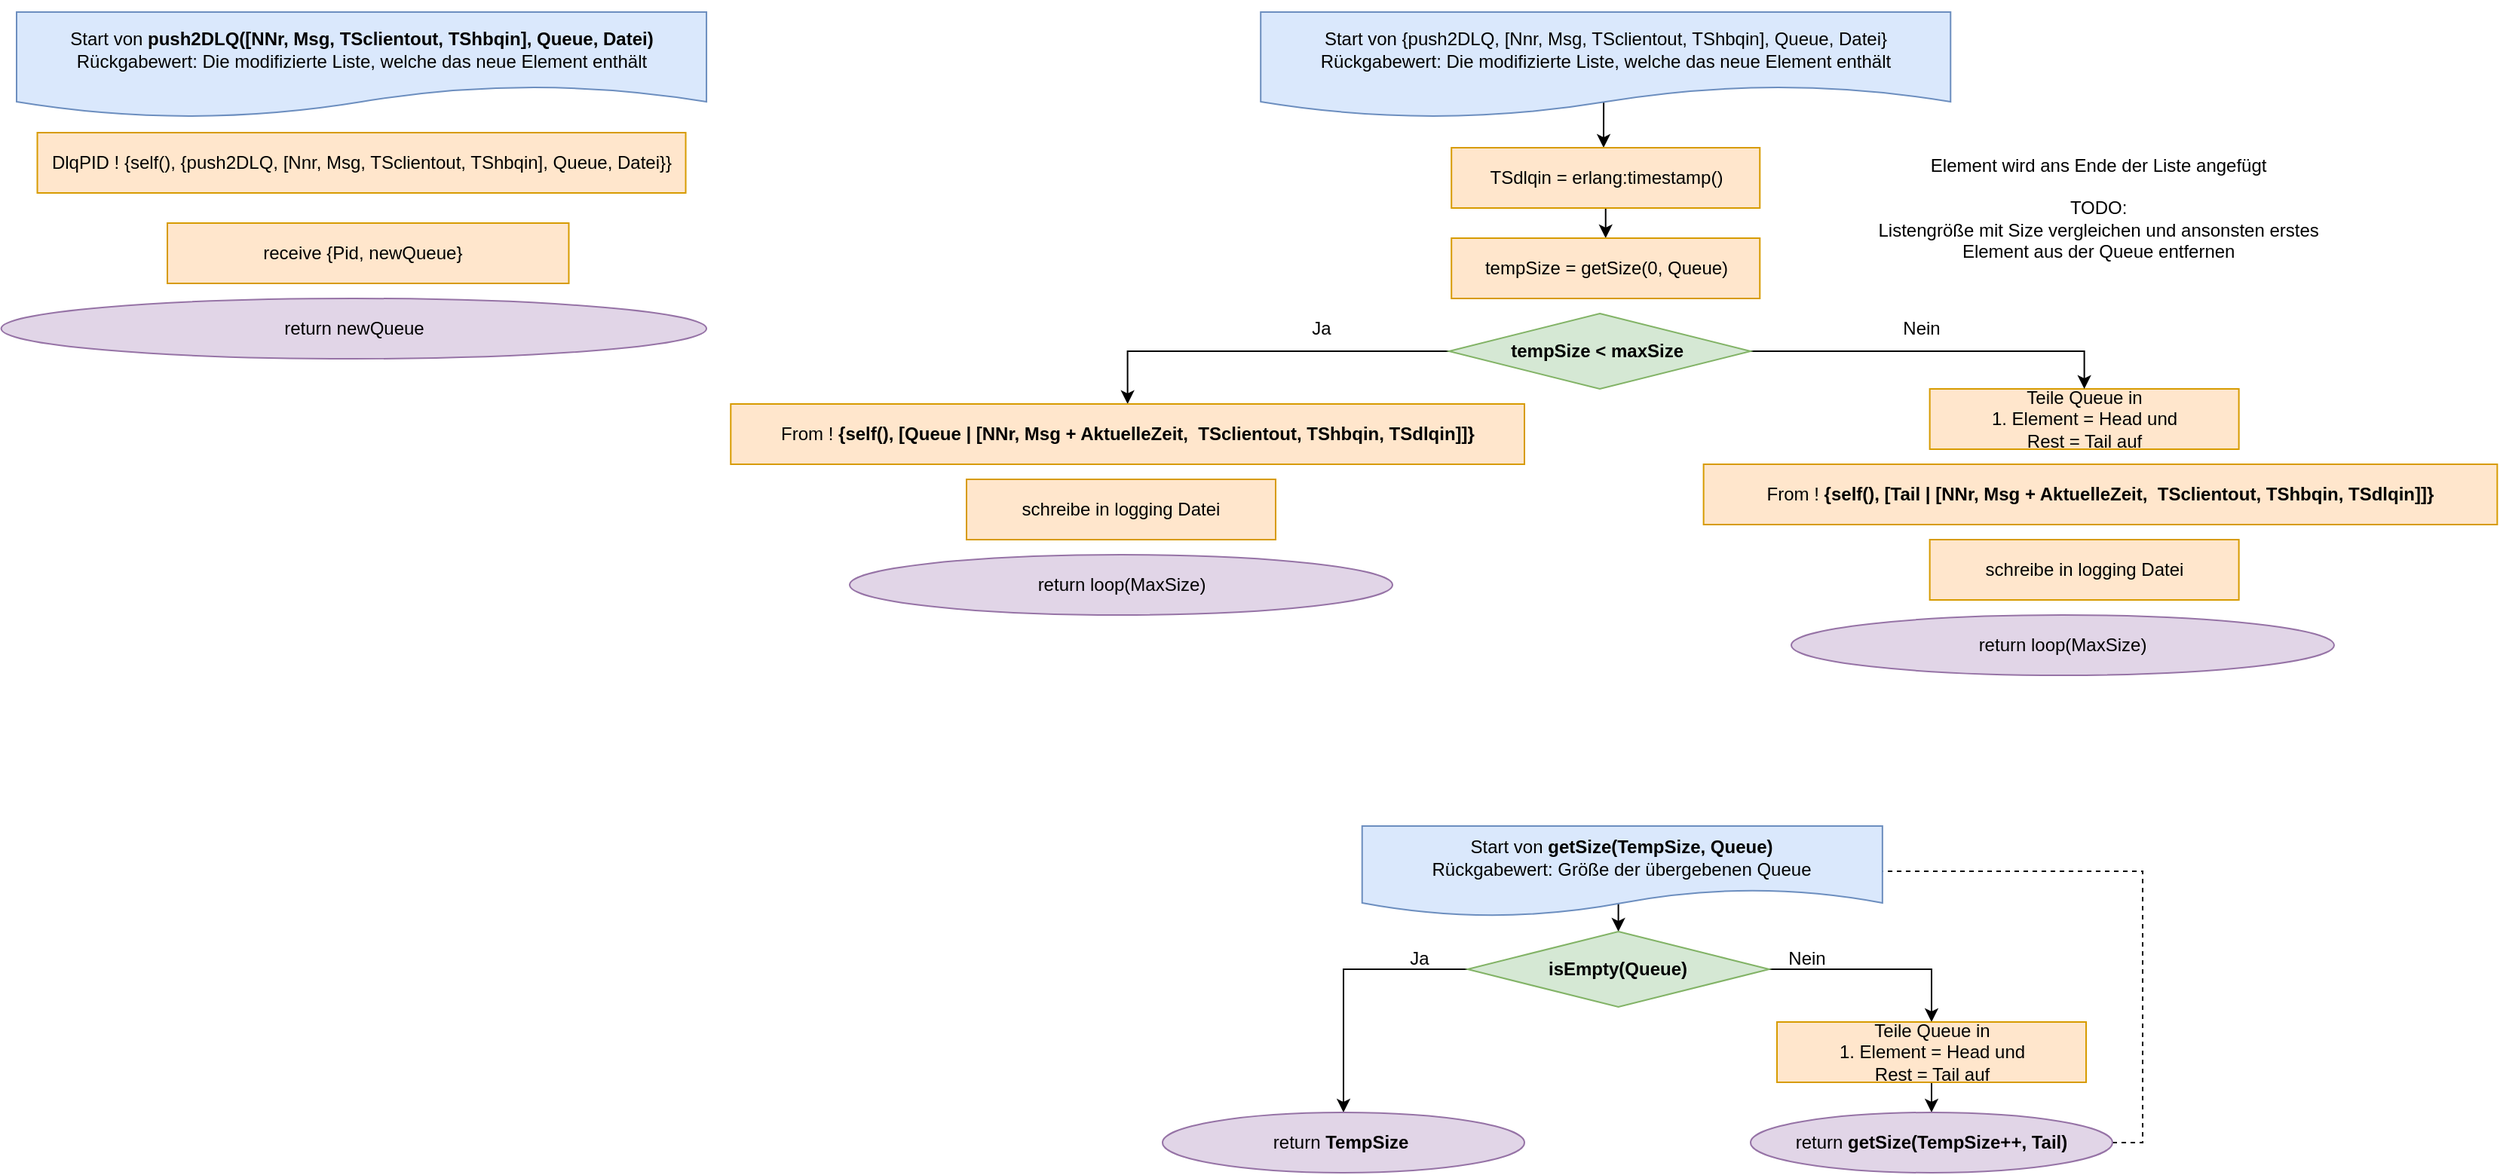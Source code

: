 <mxfile version="15.8.7" type="device"><diagram id="C5RBs43oDa-KdzZeNtuy" name="Page-1"><mxGraphModel dx="2211" dy="1123" grid="1" gridSize="10" guides="1" tooltips="1" connect="1" arrows="1" fold="1" page="1" pageScale="1" pageWidth="827" pageHeight="1169" math="0" shadow="0"><root><mxCell id="WIyWlLk6GJQsqaUBKTNV-0"/><mxCell id="WIyWlLk6GJQsqaUBKTNV-1" parent="WIyWlLk6GJQsqaUBKTNV-0"/><mxCell id="1SgMu8Af7HUufMrVUEjo-1" style="edgeStyle=orthogonalEdgeStyle;rounded=0;orthogonalLoop=1;jettySize=auto;html=1;exitX=0.5;exitY=0;exitDx=0;exitDy=0;" parent="WIyWlLk6GJQsqaUBKTNV-1" source="RlddpHbAyGk5wuKwECdA-0" edge="1"><mxGeometry relative="1" as="geometry"><Array as="points"><mxPoint x="342.65" y="50"/><mxPoint x="342.65" y="50"/></Array><mxPoint x="342.5" y="130.007" as="targetPoint"/></mxGeometry></mxCell><mxCell id="RlddpHbAyGk5wuKwECdA-0" value="Start von {push2DLQ, [Nnr, Msg, TSclientout, TShbqin], Queue, Datei}&lt;br&gt;Rückgabewert: Die modifizierte Liste, welche das neue Element enthält" style="shape=document;whiteSpace=wrap;html=1;boundedLbl=1;fillColor=#dae8fc;strokeColor=#6c8ebf;" parent="WIyWlLk6GJQsqaUBKTNV-1" vertex="1"><mxGeometry x="115.1" y="40" width="457.53" height="70" as="geometry"/></mxCell><mxCell id="qVk5Lb48RRkbQ2lrYv4r-40" style="edgeStyle=orthogonalEdgeStyle;rounded=0;orthogonalLoop=1;jettySize=auto;html=1;exitX=0.5;exitY=1;exitDx=0;exitDy=0;entryX=0.5;entryY=0;entryDx=0;entryDy=0;" parent="WIyWlLk6GJQsqaUBKTNV-1" source="CrBFzftgOQ0S_pDY9bDy-1" target="qVk5Lb48RRkbQ2lrYv4r-25" edge="1"><mxGeometry relative="1" as="geometry"/></mxCell><mxCell id="CrBFzftgOQ0S_pDY9bDy-1" value="TSdlqin = erlang:timestamp()" style="rounded=0;whiteSpace=wrap;html=1;fillColor=#ffe6cc;strokeColor=#d79b00;" parent="WIyWlLk6GJQsqaUBKTNV-1" vertex="1"><mxGeometry x="241.6" y="130" width="204.53" height="40" as="geometry"/></mxCell><mxCell id="CrBFzftgOQ0S_pDY9bDy-20" value="return loop(MaxSize)" style="ellipse;whiteSpace=wrap;html=1;rounded=0;fillColor=#e1d5e7;strokeColor=#9673a6;" parent="WIyWlLk6GJQsqaUBKTNV-1" vertex="1"><mxGeometry x="-157.5" y="400" width="360" height="40" as="geometry"/></mxCell><mxCell id="qVk5Lb48RRkbQ2lrYv4r-0" value="Element wird ans Ende der Liste angefügt&amp;nbsp;&lt;br&gt;&lt;br&gt;TODO:&amp;nbsp;&lt;br&gt;Listengröße mit Size vergleichen und ansonsten erstes&amp;nbsp;&lt;br&gt;Element aus der Queue entfernen&amp;nbsp;" style="text;html=1;align=center;verticalAlign=middle;resizable=0;points=[];autosize=1;strokeColor=none;fillColor=none;" parent="WIyWlLk6GJQsqaUBKTNV-1" vertex="1"><mxGeometry x="517" y="130" width="310" height="80" as="geometry"/></mxCell><mxCell id="qVk5Lb48RRkbQ2lrYv4r-4" style="edgeStyle=orthogonalEdgeStyle;rounded=0;orthogonalLoop=1;jettySize=auto;html=1;exitX=0.5;exitY=1;exitDx=0;exitDy=0;entryX=0.5;entryY=0;entryDx=0;entryDy=0;" parent="WIyWlLk6GJQsqaUBKTNV-1" target="qVk5Lb48RRkbQ2lrYv4r-7" edge="1"><mxGeometry relative="1" as="geometry"><mxPoint x="350.81" y="630" as="sourcePoint"/></mxGeometry></mxCell><mxCell id="qVk5Lb48RRkbQ2lrYv4r-5" style="edgeStyle=orthogonalEdgeStyle;rounded=0;orthogonalLoop=1;jettySize=auto;html=1;exitX=1;exitY=0.5;exitDx=0;exitDy=0;entryX=0.5;entryY=0;entryDx=0;entryDy=0;" parent="WIyWlLk6GJQsqaUBKTNV-1" source="qVk5Lb48RRkbQ2lrYv4r-7" target="qVk5Lb48RRkbQ2lrYv4r-10" edge="1"><mxGeometry relative="1" as="geometry"/></mxCell><mxCell id="qVk5Lb48RRkbQ2lrYv4r-20" style="edgeStyle=orthogonalEdgeStyle;rounded=0;orthogonalLoop=1;jettySize=auto;html=1;exitX=0;exitY=0.5;exitDx=0;exitDy=0;entryX=0.5;entryY=0;entryDx=0;entryDy=0;" parent="WIyWlLk6GJQsqaUBKTNV-1" source="qVk5Lb48RRkbQ2lrYv4r-7" target="qVk5Lb48RRkbQ2lrYv4r-8" edge="1"><mxGeometry relative="1" as="geometry"><mxPoint x="170" y="710" as="targetPoint"/></mxGeometry></mxCell><mxCell id="qVk5Lb48RRkbQ2lrYv4r-7" value="isEmpty(Queue)" style="rhombus;whiteSpace=wrap;html=1;rounded=0;fillColor=#d5e8d4;strokeColor=#82b366;fontStyle=1" parent="WIyWlLk6GJQsqaUBKTNV-1" vertex="1"><mxGeometry x="252.31" y="650" width="200" height="50" as="geometry"/></mxCell><mxCell id="qVk5Lb48RRkbQ2lrYv4r-8" value="return &lt;b&gt;TempSize&amp;nbsp;&lt;/b&gt;" style="ellipse;whiteSpace=wrap;html=1;rounded=0;fillColor=#e1d5e7;strokeColor=#9673a6;" parent="WIyWlLk6GJQsqaUBKTNV-1" vertex="1"><mxGeometry x="50.0" y="770" width="240" height="40" as="geometry"/></mxCell><mxCell id="qVk5Lb48RRkbQ2lrYv4r-9" style="edgeStyle=orthogonalEdgeStyle;rounded=0;orthogonalLoop=1;jettySize=auto;html=1;exitX=0.5;exitY=1;exitDx=0;exitDy=0;entryX=0.5;entryY=0;entryDx=0;entryDy=0;" parent="WIyWlLk6GJQsqaUBKTNV-1" source="qVk5Lb48RRkbQ2lrYv4r-10" target="qVk5Lb48RRkbQ2lrYv4r-12" edge="1"><mxGeometry relative="1" as="geometry"/></mxCell><mxCell id="qVk5Lb48RRkbQ2lrYv4r-10" value="Teile Queue in&lt;br&gt;1. Element = Head und&lt;br&gt;Rest = Tail auf" style="rounded=0;whiteSpace=wrap;html=1;fillColor=#ffe6cc;strokeColor=#d79b00;" parent="WIyWlLk6GJQsqaUBKTNV-1" vertex="1"><mxGeometry x="457.5" y="710" width="205" height="40" as="geometry"/></mxCell><mxCell id="qVk5Lb48RRkbQ2lrYv4r-11" style="edgeStyle=orthogonalEdgeStyle;rounded=0;orthogonalLoop=1;jettySize=auto;html=1;exitX=1;exitY=0.5;exitDx=0;exitDy=0;entryX=1;entryY=0.5;entryDx=0;entryDy=0;dashed=1;endArrow=none;endFill=0;" parent="WIyWlLk6GJQsqaUBKTNV-1" source="qVk5Lb48RRkbQ2lrYv4r-12" target="qVk5Lb48RRkbQ2lrYv4r-15" edge="1"><mxGeometry relative="1" as="geometry"/></mxCell><mxCell id="qVk5Lb48RRkbQ2lrYv4r-12" value="return &lt;b&gt;getSize(TempSize++, Tail)&lt;/b&gt;" style="ellipse;whiteSpace=wrap;html=1;rounded=0;fillColor=#e1d5e7;strokeColor=#9673a6;" parent="WIyWlLk6GJQsqaUBKTNV-1" vertex="1"><mxGeometry x="440" y="770" width="240" height="40" as="geometry"/></mxCell><mxCell id="qVk5Lb48RRkbQ2lrYv4r-13" value="Nein" style="text;html=1;align=center;verticalAlign=middle;resizable=0;points=[];autosize=1;strokeColor=none;fillColor=none;" parent="WIyWlLk6GJQsqaUBKTNV-1" vertex="1"><mxGeometry x="457.37" y="658" width="40" height="20" as="geometry"/></mxCell><mxCell id="qVk5Lb48RRkbQ2lrYv4r-14" value="Ja" style="text;html=1;align=center;verticalAlign=middle;resizable=0;points=[];autosize=1;strokeColor=none;fillColor=none;" parent="WIyWlLk6GJQsqaUBKTNV-1" vertex="1"><mxGeometry x="205.12" y="658" width="30" height="20" as="geometry"/></mxCell><mxCell id="qVk5Lb48RRkbQ2lrYv4r-15" value="Start von &lt;b&gt;getSize(TempSize, Queue)&lt;/b&gt;&lt;br&gt;Rückgabewert: Größe der übergebenen Queue" style="shape=document;whiteSpace=wrap;html=1;boundedLbl=1;fillColor=#dae8fc;strokeColor=#6c8ebf;" parent="WIyWlLk6GJQsqaUBKTNV-1" vertex="1"><mxGeometry x="182.37" y="580" width="345.06" height="60" as="geometry"/></mxCell><mxCell id="qVk5Lb48RRkbQ2lrYv4r-25" value="tempSize = getSize(0, Queue)" style="rounded=0;whiteSpace=wrap;html=1;fillColor=#ffe6cc;strokeColor=#d79b00;" parent="WIyWlLk6GJQsqaUBKTNV-1" vertex="1"><mxGeometry x="241.6" y="190" width="204.53" height="40" as="geometry"/></mxCell><mxCell id="qVk5Lb48RRkbQ2lrYv4r-26" value="Teile Queue in&lt;br&gt;1. Element = Head und&lt;br&gt;Rest = Tail auf" style="rounded=0;whiteSpace=wrap;html=1;fillColor=#ffe6cc;strokeColor=#d79b00;" parent="WIyWlLk6GJQsqaUBKTNV-1" vertex="1"><mxGeometry x="558.82" y="290" width="205" height="40" as="geometry"/></mxCell><mxCell id="6fS4ZqIH22SqP3B-wzQV-9" style="edgeStyle=orthogonalEdgeStyle;rounded=0;orthogonalLoop=1;jettySize=auto;html=1;exitX=1;exitY=0.5;exitDx=0;exitDy=0;entryX=0.5;entryY=0;entryDx=0;entryDy=0;" parent="WIyWlLk6GJQsqaUBKTNV-1" source="qVk5Lb48RRkbQ2lrYv4r-28" target="qVk5Lb48RRkbQ2lrYv4r-26" edge="1"><mxGeometry relative="1" as="geometry"/></mxCell><mxCell id="fHHTHfqxL1TjuP7j_xYP-1" style="edgeStyle=orthogonalEdgeStyle;rounded=0;orthogonalLoop=1;jettySize=auto;html=1;exitX=0;exitY=0.5;exitDx=0;exitDy=0;entryX=0.5;entryY=0;entryDx=0;entryDy=0;" edge="1" parent="WIyWlLk6GJQsqaUBKTNV-1" source="qVk5Lb48RRkbQ2lrYv4r-28" target="6fS4ZqIH22SqP3B-wzQV-5"><mxGeometry relative="1" as="geometry"/></mxCell><mxCell id="qVk5Lb48RRkbQ2lrYv4r-28" value="tempSize &amp;lt; maxSize&amp;nbsp;" style="rhombus;whiteSpace=wrap;html=1;rounded=0;fillColor=#d5e8d4;strokeColor=#82b366;fontStyle=1" parent="WIyWlLk6GJQsqaUBKTNV-1" vertex="1"><mxGeometry x="240.0" y="240" width="200" height="50" as="geometry"/></mxCell><mxCell id="qVk5Lb48RRkbQ2lrYv4r-34" value="Ja" style="text;html=1;align=center;verticalAlign=middle;resizable=0;points=[];autosize=1;strokeColor=none;fillColor=none;" parent="WIyWlLk6GJQsqaUBKTNV-1" vertex="1"><mxGeometry x="140" y="240" width="30" height="20" as="geometry"/></mxCell><mxCell id="qVk5Lb48RRkbQ2lrYv4r-35" value="Nein" style="text;html=1;align=center;verticalAlign=middle;resizable=0;points=[];autosize=1;strokeColor=none;fillColor=none;" parent="WIyWlLk6GJQsqaUBKTNV-1" vertex="1"><mxGeometry x="532.63" y="240" width="40" height="20" as="geometry"/></mxCell><mxCell id="zgpv6cG03eKGr1xj_AsK-1" value="schreibe in logging Datei" style="rounded=0;whiteSpace=wrap;html=1;fillColor=#ffe6cc;strokeColor=#d79b00;" parent="WIyWlLk6GJQsqaUBKTNV-1" vertex="1"><mxGeometry x="-80.0" y="350" width="205" height="40" as="geometry"/></mxCell><mxCell id="6fS4ZqIH22SqP3B-wzQV-0" value="Start von &lt;b&gt;push2DLQ([NNr, Msg, TSclientout, TShbqin], Queue, Datei)&lt;/b&gt;&lt;br&gt;Rückgabewert: Die modifizierte Liste, welche das neue Element enthält" style="shape=document;whiteSpace=wrap;html=1;boundedLbl=1;fillColor=#dae8fc;strokeColor=#6c8ebf;" parent="WIyWlLk6GJQsqaUBKTNV-1" vertex="1"><mxGeometry x="-710" y="40" width="457.53" height="70" as="geometry"/></mxCell><mxCell id="6fS4ZqIH22SqP3B-wzQV-1" value="DlqPID ! {self(), {push2DLQ, [Nnr, Msg, TSclientout, TShbqin], Queue, Datei}}" style="rounded=0;whiteSpace=wrap;html=1;fillColor=#ffe6cc;strokeColor=#d79b00;" parent="WIyWlLk6GJQsqaUBKTNV-1" vertex="1"><mxGeometry x="-696.24" y="120" width="430" height="40" as="geometry"/></mxCell><mxCell id="6fS4ZqIH22SqP3B-wzQV-2" value="return newQueue" style="ellipse;whiteSpace=wrap;html=1;rounded=0;fillColor=#e1d5e7;strokeColor=#9673a6;" parent="WIyWlLk6GJQsqaUBKTNV-1" vertex="1"><mxGeometry x="-720.2" y="230" width="467.73" height="40" as="geometry"/></mxCell><mxCell id="6fS4ZqIH22SqP3B-wzQV-3" value="receive {Pid, newQueue}&amp;nbsp;&amp;nbsp;" style="rounded=0;whiteSpace=wrap;html=1;fillColor=#ffe6cc;strokeColor=#d79b00;" parent="WIyWlLk6GJQsqaUBKTNV-1" vertex="1"><mxGeometry x="-610" y="180" width="266.24" height="40" as="geometry"/></mxCell><mxCell id="6fS4ZqIH22SqP3B-wzQV-5" value="From !&lt;b&gt;&amp;nbsp;{self(), [Queue | [NNr, Msg + AktuelleZeit,&amp;nbsp; TSclientout, TShbqin, TSdlqin]]}&lt;/b&gt;" style="rounded=0;whiteSpace=wrap;html=1;fillColor=#ffe6cc;strokeColor=#d79b00;" parent="WIyWlLk6GJQsqaUBKTNV-1" vertex="1"><mxGeometry x="-236.36" y="300" width="526.36" height="40" as="geometry"/></mxCell><mxCell id="6fS4ZqIH22SqP3B-wzQV-6" value="From !&lt;b&gt;&amp;nbsp;{self(), [Tail | [NNr, Msg + AktuelleZeit,&amp;nbsp; TSclientout, TShbqin, TSdlqin]]}&lt;/b&gt;" style="rounded=0;whiteSpace=wrap;html=1;fillColor=#ffe6cc;strokeColor=#d79b00;" parent="WIyWlLk6GJQsqaUBKTNV-1" vertex="1"><mxGeometry x="408.82" y="340" width="526.36" height="40" as="geometry"/></mxCell><mxCell id="6fS4ZqIH22SqP3B-wzQV-7" value="return loop(MaxSize)" style="ellipse;whiteSpace=wrap;html=1;rounded=0;fillColor=#e1d5e7;strokeColor=#9673a6;" parent="WIyWlLk6GJQsqaUBKTNV-1" vertex="1"><mxGeometry x="467" y="440" width="360" height="40" as="geometry"/></mxCell><mxCell id="fHHTHfqxL1TjuP7j_xYP-0" value="schreibe in logging Datei" style="rounded=0;whiteSpace=wrap;html=1;fillColor=#ffe6cc;strokeColor=#d79b00;" vertex="1" parent="WIyWlLk6GJQsqaUBKTNV-1"><mxGeometry x="558.82" y="390" width="205" height="40" as="geometry"/></mxCell></root></mxGraphModel></diagram></mxfile>